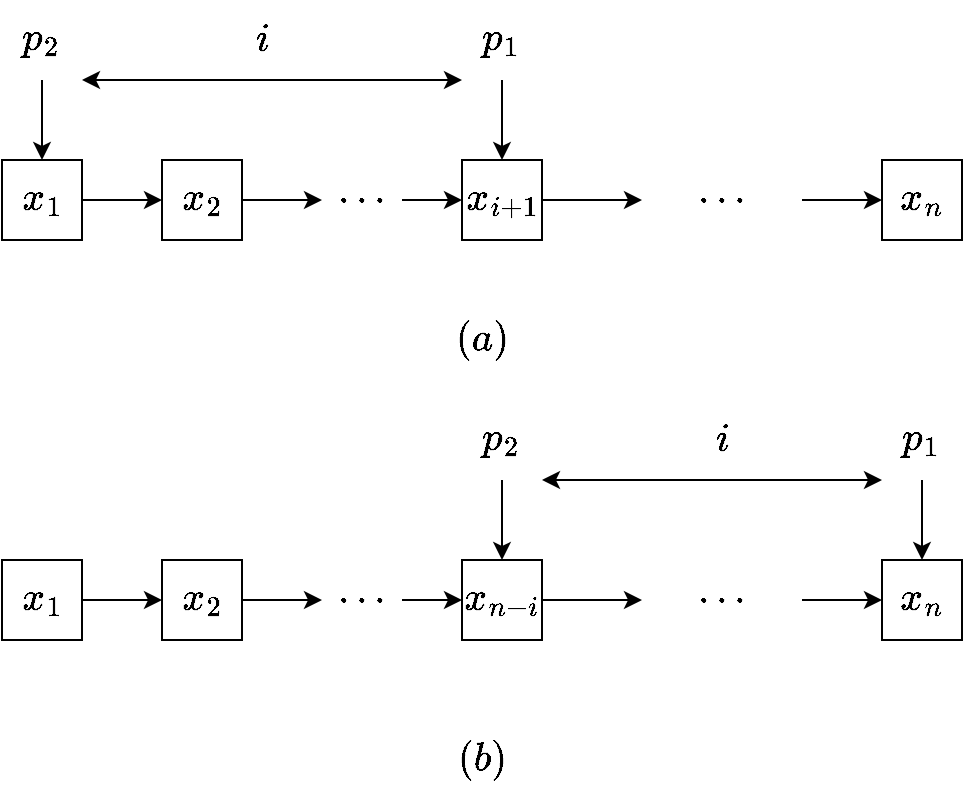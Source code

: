 <mxfile version="20.3.0" type="device"><diagram id="cFYjed89AJ1fUsiEe0kB" name="ptr window"><mxGraphModel dx="1159" dy="784" grid="1" gridSize="10" guides="1" tooltips="1" connect="1" arrows="1" fold="1" page="1" pageScale="1" pageWidth="850" pageHeight="1100" math="1" shadow="0"><root><mxCell id="0"/><mxCell id="1" parent="0"/><mxCell id="-bt1kNKb7NymxtHEtdWV-3" style="rounded=0;orthogonalLoop=1;jettySize=auto;html=1;exitX=1;exitY=0.5;exitDx=0;exitDy=0;fontSize=17;" edge="1" parent="1" source="-bt1kNKb7NymxtHEtdWV-1" target="-bt1kNKb7NymxtHEtdWV-2"><mxGeometry relative="1" as="geometry"/></mxCell><mxCell id="-bt1kNKb7NymxtHEtdWV-1" value="`x_1`" style="whiteSpace=wrap;html=1;aspect=fixed;fontSize=17;" vertex="1" parent="1"><mxGeometry x="120" y="200" width="40" height="40" as="geometry"/></mxCell><mxCell id="-bt1kNKb7NymxtHEtdWV-8" style="edgeStyle=none;rounded=0;orthogonalLoop=1;jettySize=auto;html=1;exitX=1;exitY=0.5;exitDx=0;exitDy=0;entryX=0;entryY=0.5;entryDx=0;entryDy=0;fontSize=17;" edge="1" parent="1" source="-bt1kNKb7NymxtHEtdWV-2" target="-bt1kNKb7NymxtHEtdWV-6"><mxGeometry relative="1" as="geometry"/></mxCell><mxCell id="-bt1kNKb7NymxtHEtdWV-2" value="`x_2`" style="whiteSpace=wrap;html=1;aspect=fixed;fontSize=17;" vertex="1" parent="1"><mxGeometry x="200" y="200" width="40" height="40" as="geometry"/></mxCell><mxCell id="-bt1kNKb7NymxtHEtdWV-10" style="edgeStyle=none;rounded=0;orthogonalLoop=1;jettySize=auto;html=1;exitX=1;exitY=0.5;exitDx=0;exitDy=0;fontSize=17;" edge="1" parent="1" source="-bt1kNKb7NymxtHEtdWV-4" target="-bt1kNKb7NymxtHEtdWV-7"><mxGeometry relative="1" as="geometry"/></mxCell><mxCell id="-bt1kNKb7NymxtHEtdWV-4" value="`x_{i+1}`" style="whiteSpace=wrap;html=1;aspect=fixed;fontSize=17;" vertex="1" parent="1"><mxGeometry x="350" y="200" width="40" height="40" as="geometry"/></mxCell><mxCell id="-bt1kNKb7NymxtHEtdWV-5" value="`x_n`" style="whiteSpace=wrap;html=1;aspect=fixed;fontSize=17;" vertex="1" parent="1"><mxGeometry x="560" y="200" width="40" height="40" as="geometry"/></mxCell><mxCell id="-bt1kNKb7NymxtHEtdWV-9" style="edgeStyle=none;rounded=0;orthogonalLoop=1;jettySize=auto;html=1;exitX=1;exitY=0.5;exitDx=0;exitDy=0;entryX=0;entryY=0.5;entryDx=0;entryDy=0;fontSize=17;" edge="1" parent="1" source="-bt1kNKb7NymxtHEtdWV-6" target="-bt1kNKb7NymxtHEtdWV-4"><mxGeometry relative="1" as="geometry"/></mxCell><mxCell id="-bt1kNKb7NymxtHEtdWV-6" value="`\cdots`" style="text;html=1;strokeColor=none;fillColor=none;align=center;verticalAlign=middle;whiteSpace=wrap;rounded=0;fontSize=17;" vertex="1" parent="1"><mxGeometry x="280" y="205" width="40" height="30" as="geometry"/></mxCell><mxCell id="-bt1kNKb7NymxtHEtdWV-11" style="edgeStyle=none;rounded=0;orthogonalLoop=1;jettySize=auto;html=1;exitX=1;exitY=0.5;exitDx=0;exitDy=0;entryX=0;entryY=0.5;entryDx=0;entryDy=0;fontSize=17;" edge="1" parent="1" source="-bt1kNKb7NymxtHEtdWV-7" target="-bt1kNKb7NymxtHEtdWV-5"><mxGeometry relative="1" as="geometry"/></mxCell><mxCell id="-bt1kNKb7NymxtHEtdWV-7" value="`\cdots`" style="text;html=1;strokeColor=none;fillColor=none;align=center;verticalAlign=middle;whiteSpace=wrap;rounded=0;fontSize=17;" vertex="1" parent="1"><mxGeometry x="440" y="205" width="80" height="30" as="geometry"/></mxCell><mxCell id="-bt1kNKb7NymxtHEtdWV-15" style="edgeStyle=none;rounded=0;orthogonalLoop=1;jettySize=auto;html=1;exitX=0.5;exitY=1;exitDx=0;exitDy=0;entryX=0.5;entryY=0;entryDx=0;entryDy=0;fontSize=17;" edge="1" parent="1" source="-bt1kNKb7NymxtHEtdWV-12" target="-bt1kNKb7NymxtHEtdWV-4"><mxGeometry relative="1" as="geometry"/></mxCell><mxCell id="-bt1kNKb7NymxtHEtdWV-12" value="`p_1`" style="text;html=1;strokeColor=none;fillColor=none;align=center;verticalAlign=middle;whiteSpace=wrap;rounded=0;fontSize=17;" vertex="1" parent="1"><mxGeometry x="350" y="120" width="40" height="40" as="geometry"/></mxCell><mxCell id="-bt1kNKb7NymxtHEtdWV-14" style="edgeStyle=none;rounded=0;orthogonalLoop=1;jettySize=auto;html=1;exitX=0.5;exitY=1;exitDx=0;exitDy=0;entryX=0.5;entryY=0;entryDx=0;entryDy=0;fontSize=17;" edge="1" parent="1" source="-bt1kNKb7NymxtHEtdWV-13" target="-bt1kNKb7NymxtHEtdWV-1"><mxGeometry relative="1" as="geometry"/></mxCell><mxCell id="-bt1kNKb7NymxtHEtdWV-16" style="edgeStyle=none;rounded=0;orthogonalLoop=1;jettySize=auto;html=1;exitX=1;exitY=1;exitDx=0;exitDy=0;entryX=0;entryY=1;entryDx=0;entryDy=0;fontSize=17;startArrow=classic;startFill=1;" edge="1" parent="1" source="-bt1kNKb7NymxtHEtdWV-13" target="-bt1kNKb7NymxtHEtdWV-12"><mxGeometry relative="1" as="geometry"><mxPoint x="160" y="180" as="sourcePoint"/><mxPoint x="380" y="180" as="targetPoint"/></mxGeometry></mxCell><mxCell id="-bt1kNKb7NymxtHEtdWV-13" value="`p_2`" style="text;html=1;strokeColor=none;fillColor=none;align=center;verticalAlign=middle;whiteSpace=wrap;rounded=0;fontSize=17;" vertex="1" parent="1"><mxGeometry x="120" y="120" width="40" height="40" as="geometry"/></mxCell><mxCell id="-bt1kNKb7NymxtHEtdWV-17" value="`i`" style="text;html=1;strokeColor=none;fillColor=none;align=center;verticalAlign=middle;whiteSpace=wrap;rounded=0;fontSize=17;" vertex="1" parent="1"><mxGeometry x="230" y="120" width="40" height="40" as="geometry"/></mxCell><mxCell id="-bt1kNKb7NymxtHEtdWV-18" style="rounded=0;orthogonalLoop=1;jettySize=auto;html=1;exitX=1;exitY=0.5;exitDx=0;exitDy=0;fontSize=17;" edge="1" source="-bt1kNKb7NymxtHEtdWV-19" target="-bt1kNKb7NymxtHEtdWV-21" parent="1"><mxGeometry relative="1" as="geometry"/></mxCell><mxCell id="-bt1kNKb7NymxtHEtdWV-19" value="`x_1`" style="whiteSpace=wrap;html=1;aspect=fixed;fontSize=17;" vertex="1" parent="1"><mxGeometry x="120" y="400" width="40" height="40" as="geometry"/></mxCell><mxCell id="-bt1kNKb7NymxtHEtdWV-20" style="edgeStyle=none;rounded=0;orthogonalLoop=1;jettySize=auto;html=1;exitX=1;exitY=0.5;exitDx=0;exitDy=0;entryX=0;entryY=0.5;entryDx=0;entryDy=0;fontSize=17;" edge="1" source="-bt1kNKb7NymxtHEtdWV-21" target="-bt1kNKb7NymxtHEtdWV-26" parent="1"><mxGeometry relative="1" as="geometry"/></mxCell><mxCell id="-bt1kNKb7NymxtHEtdWV-21" value="`x_2`" style="whiteSpace=wrap;html=1;aspect=fixed;fontSize=17;" vertex="1" parent="1"><mxGeometry x="200" y="400" width="40" height="40" as="geometry"/></mxCell><mxCell id="-bt1kNKb7NymxtHEtdWV-22" style="edgeStyle=none;rounded=0;orthogonalLoop=1;jettySize=auto;html=1;exitX=1;exitY=0.5;exitDx=0;exitDy=0;fontSize=17;" edge="1" source="-bt1kNKb7NymxtHEtdWV-23" target="-bt1kNKb7NymxtHEtdWV-28" parent="1"><mxGeometry relative="1" as="geometry"/></mxCell><mxCell id="-bt1kNKb7NymxtHEtdWV-23" value="`x_{n-i}`" style="whiteSpace=wrap;html=1;aspect=fixed;fontSize=17;" vertex="1" parent="1"><mxGeometry x="350" y="400" width="40" height="40" as="geometry"/></mxCell><mxCell id="-bt1kNKb7NymxtHEtdWV-24" value="`x_n`" style="whiteSpace=wrap;html=1;aspect=fixed;fontSize=17;" vertex="1" parent="1"><mxGeometry x="560" y="400" width="40" height="40" as="geometry"/></mxCell><mxCell id="-bt1kNKb7NymxtHEtdWV-25" style="edgeStyle=none;rounded=0;orthogonalLoop=1;jettySize=auto;html=1;exitX=1;exitY=0.5;exitDx=0;exitDy=0;entryX=0;entryY=0.5;entryDx=0;entryDy=0;fontSize=17;" edge="1" source="-bt1kNKb7NymxtHEtdWV-26" target="-bt1kNKb7NymxtHEtdWV-23" parent="1"><mxGeometry relative="1" as="geometry"/></mxCell><mxCell id="-bt1kNKb7NymxtHEtdWV-26" value="`\cdots`" style="text;html=1;strokeColor=none;fillColor=none;align=center;verticalAlign=middle;whiteSpace=wrap;rounded=0;fontSize=17;" vertex="1" parent="1"><mxGeometry x="280" y="405" width="40" height="30" as="geometry"/></mxCell><mxCell id="-bt1kNKb7NymxtHEtdWV-27" style="edgeStyle=none;rounded=0;orthogonalLoop=1;jettySize=auto;html=1;exitX=1;exitY=0.5;exitDx=0;exitDy=0;entryX=0;entryY=0.5;entryDx=0;entryDy=0;fontSize=17;" edge="1" source="-bt1kNKb7NymxtHEtdWV-28" target="-bt1kNKb7NymxtHEtdWV-24" parent="1"><mxGeometry relative="1" as="geometry"/></mxCell><mxCell id="-bt1kNKb7NymxtHEtdWV-28" value="`\cdots`" style="text;html=1;strokeColor=none;fillColor=none;align=center;verticalAlign=middle;whiteSpace=wrap;rounded=0;fontSize=17;" vertex="1" parent="1"><mxGeometry x="440" y="405" width="80" height="30" as="geometry"/></mxCell><mxCell id="-bt1kNKb7NymxtHEtdWV-29" style="edgeStyle=none;rounded=0;orthogonalLoop=1;jettySize=auto;html=1;exitX=0.5;exitY=1;exitDx=0;exitDy=0;entryX=0.5;entryY=0;entryDx=0;entryDy=0;fontSize=17;" edge="1" source="-bt1kNKb7NymxtHEtdWV-30" parent="1"><mxGeometry relative="1" as="geometry"><mxPoint x="580" y="400" as="targetPoint"/></mxGeometry></mxCell><mxCell id="-bt1kNKb7NymxtHEtdWV-30" value="`p_1`" style="text;html=1;strokeColor=none;fillColor=none;align=center;verticalAlign=middle;whiteSpace=wrap;rounded=0;fontSize=17;" vertex="1" parent="1"><mxGeometry x="560" y="320" width="40" height="40" as="geometry"/></mxCell><mxCell id="-bt1kNKb7NymxtHEtdWV-31" style="edgeStyle=none;rounded=0;orthogonalLoop=1;jettySize=auto;html=1;exitX=0.5;exitY=1;exitDx=0;exitDy=0;entryX=0.5;entryY=0;entryDx=0;entryDy=0;fontSize=17;" edge="1" source="-bt1kNKb7NymxtHEtdWV-33" target="-bt1kNKb7NymxtHEtdWV-23" parent="1"><mxGeometry relative="1" as="geometry"><mxPoint x="320" y="400" as="targetPoint"/></mxGeometry></mxCell><mxCell id="-bt1kNKb7NymxtHEtdWV-32" style="edgeStyle=none;rounded=0;orthogonalLoop=1;jettySize=auto;html=1;exitX=1;exitY=1;exitDx=0;exitDy=0;entryX=0;entryY=1;entryDx=0;entryDy=0;fontSize=17;startArrow=classic;startFill=1;" edge="1" source="-bt1kNKb7NymxtHEtdWV-33" target="-bt1kNKb7NymxtHEtdWV-30" parent="1"><mxGeometry relative="1" as="geometry"><mxPoint x="340" y="380" as="sourcePoint"/><mxPoint x="560" y="380" as="targetPoint"/></mxGeometry></mxCell><mxCell id="-bt1kNKb7NymxtHEtdWV-33" value="`p_2`" style="text;html=1;strokeColor=none;fillColor=none;align=center;verticalAlign=middle;whiteSpace=wrap;rounded=0;fontSize=17;" vertex="1" parent="1"><mxGeometry x="350" y="320" width="40" height="40" as="geometry"/></mxCell><mxCell id="-bt1kNKb7NymxtHEtdWV-34" value="`i`" style="text;html=1;strokeColor=none;fillColor=none;align=center;verticalAlign=middle;whiteSpace=wrap;rounded=0;fontSize=17;" vertex="1" parent="1"><mxGeometry x="460" y="320" width="40" height="40" as="geometry"/></mxCell><mxCell id="-bt1kNKb7NymxtHEtdWV-35" value="`(a)`" style="text;html=1;strokeColor=none;fillColor=none;align=center;verticalAlign=middle;whiteSpace=wrap;rounded=0;fontSize=17;" vertex="1" parent="1"><mxGeometry x="340" y="270" width="40" height="40" as="geometry"/></mxCell><mxCell id="-bt1kNKb7NymxtHEtdWV-36" value="`(b)`" style="text;html=1;strokeColor=none;fillColor=none;align=center;verticalAlign=middle;whiteSpace=wrap;rounded=0;fontSize=17;" vertex="1" parent="1"><mxGeometry x="340" y="480" width="40" height="40" as="geometry"/></mxCell><mxCell id="-bt1kNKb7NymxtHEtdWV-37" style="edgeStyle=none;rounded=0;orthogonalLoop=1;jettySize=auto;html=1;exitX=1;exitY=0.5;exitDx=0;exitDy=0;fontSize=17;startArrow=classic;startFill=1;" edge="1" parent="1" source="-bt1kNKb7NymxtHEtdWV-26" target="-bt1kNKb7NymxtHEtdWV-26"><mxGeometry relative="1" as="geometry"/></mxCell></root></mxGraphModel></diagram></mxfile>